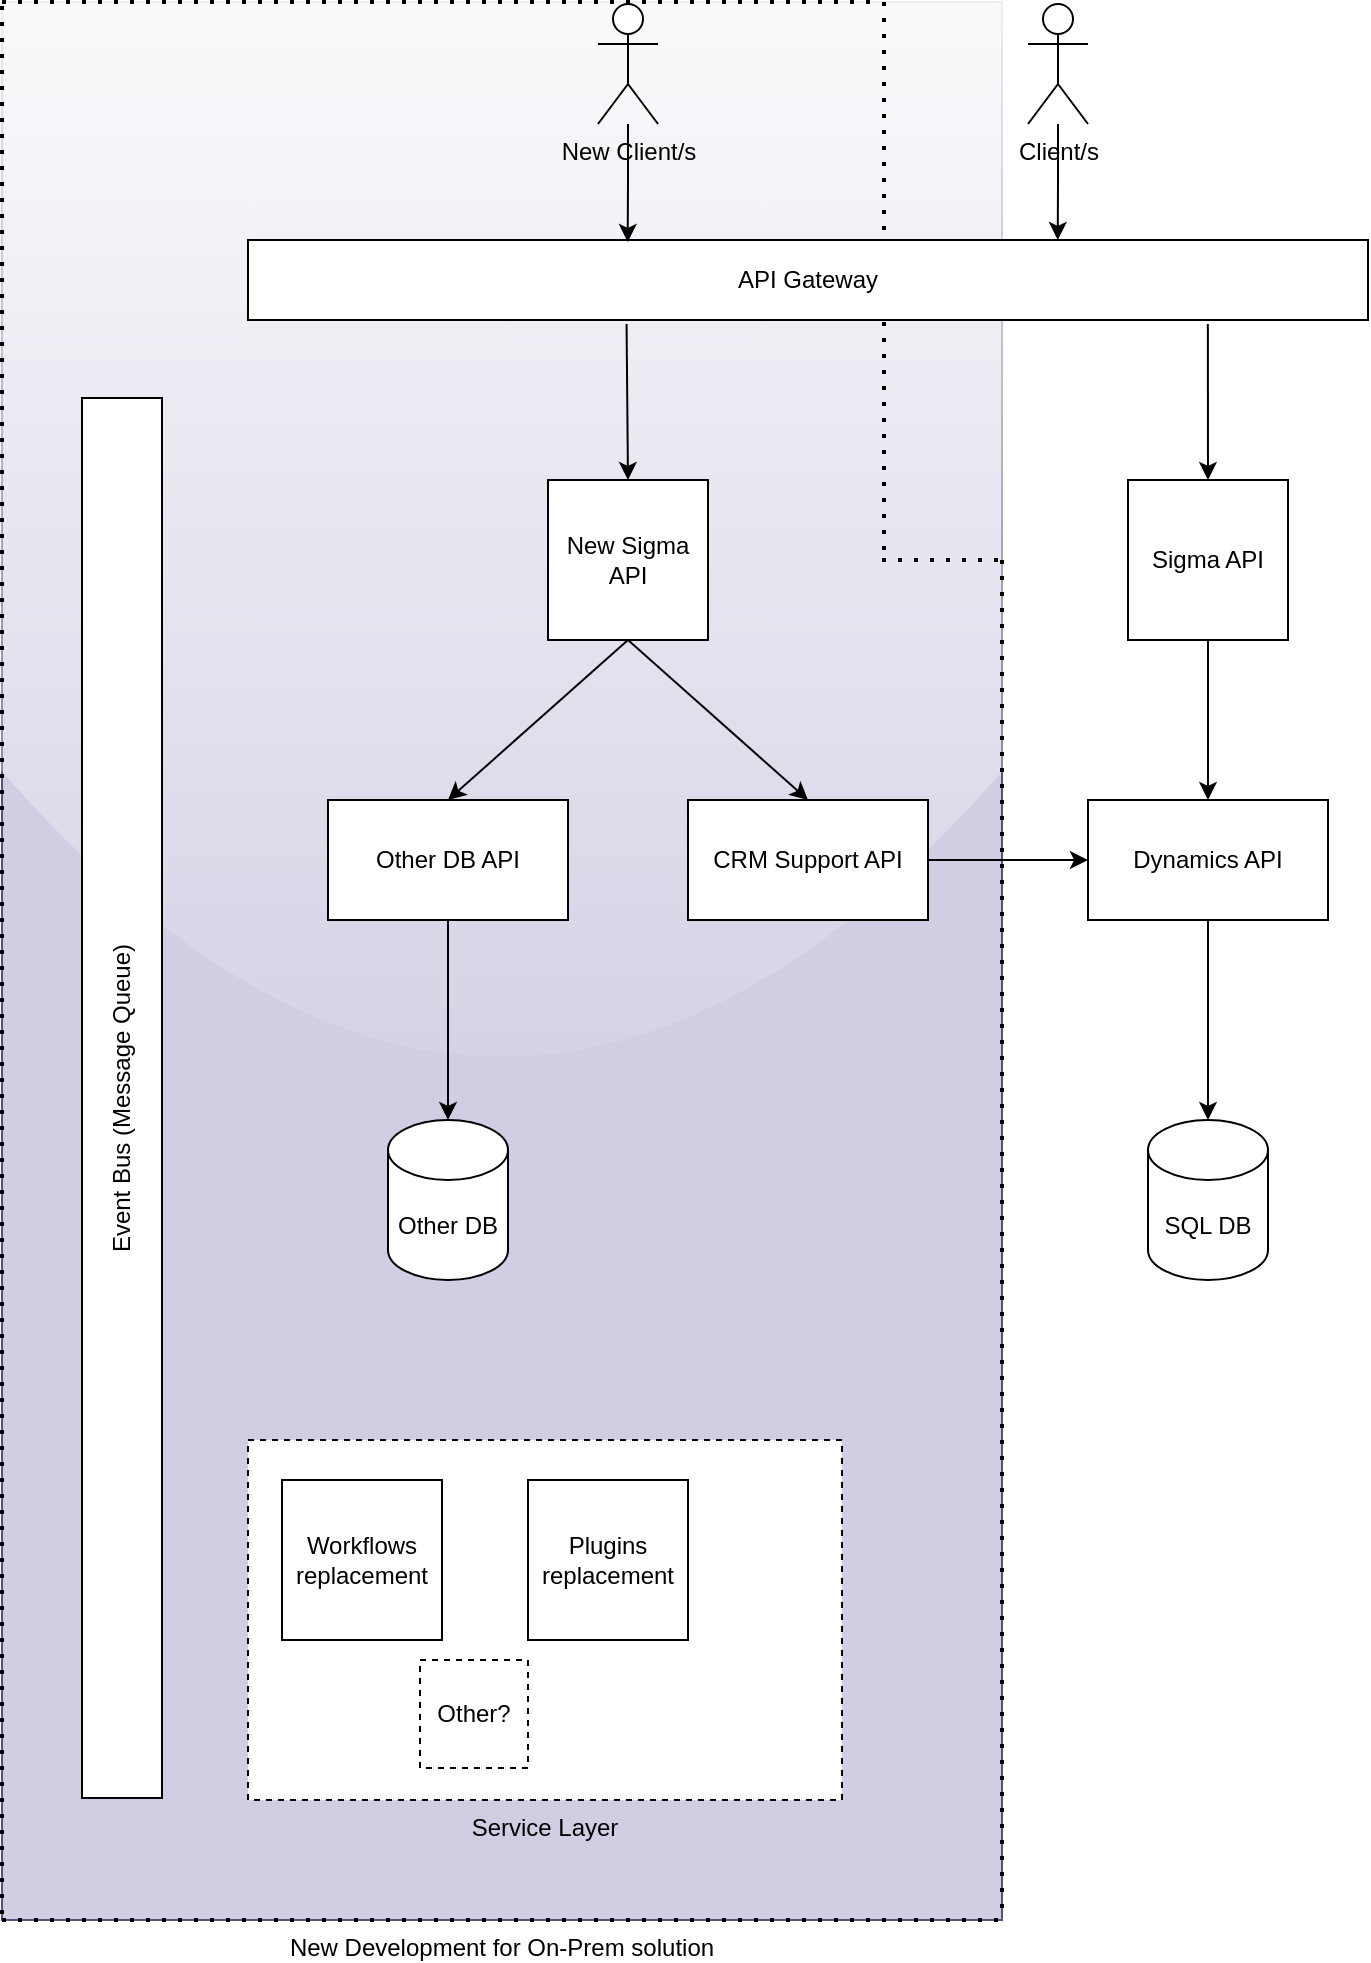 <mxfile version="13.8.5" type="github">
  <diagram id="oVKbUUzHfuv2PkexnG1Z" name="Page-1">
    <mxGraphModel dx="868" dy="479" grid="1" gridSize="10" guides="1" tooltips="1" connect="1" arrows="1" fold="1" page="1" pageScale="1" pageWidth="827" pageHeight="1169" math="0" shadow="0">
      <root>
        <mxCell id="0" />
        <mxCell id="1" parent="0" />
        <mxCell id="dzLgA4_LZPiebmjoL5Pz-7" value="New Development for On-Prem solution" style="group;labelBackgroundColor=none;glass=1;fillColor=#d0cee2;strokeColor=#56517e;labelPosition=center;verticalLabelPosition=bottom;align=center;verticalAlign=top;horizontal=1;" vertex="1" connectable="0" parent="1">
          <mxGeometry x="120" y="1" width="500" height="959" as="geometry" />
        </mxCell>
        <mxCell id="dzLgA4_LZPiebmjoL5Pz-1" value="" style="endArrow=none;dashed=1;html=1;dashPattern=1 3;strokeWidth=2;" edge="1" parent="dzLgA4_LZPiebmjoL5Pz-7">
          <mxGeometry width="50" height="50" relative="1" as="geometry">
            <mxPoint as="sourcePoint" />
            <mxPoint x="440" as="targetPoint" />
          </mxGeometry>
        </mxCell>
        <mxCell id="dzLgA4_LZPiebmjoL5Pz-2" value="" style="endArrow=none;dashed=1;html=1;dashPattern=1 3;strokeWidth=2;" edge="1" parent="dzLgA4_LZPiebmjoL5Pz-7">
          <mxGeometry width="50" height="50" relative="1" as="geometry">
            <mxPoint y="2" as="sourcePoint" />
            <mxPoint y="959" as="targetPoint" />
          </mxGeometry>
        </mxCell>
        <mxCell id="dzLgA4_LZPiebmjoL5Pz-3" value="" style="endArrow=none;dashed=1;html=1;dashPattern=1 3;strokeWidth=2;" edge="1" parent="dzLgA4_LZPiebmjoL5Pz-7">
          <mxGeometry width="50" height="50" relative="1" as="geometry">
            <mxPoint y="959" as="sourcePoint" />
            <mxPoint x="500" y="959" as="targetPoint" />
          </mxGeometry>
        </mxCell>
        <mxCell id="dzLgA4_LZPiebmjoL5Pz-4" value="" style="endArrow=none;dashed=1;html=1;dashPattern=1 3;strokeWidth=2;" edge="1" parent="dzLgA4_LZPiebmjoL5Pz-7">
          <mxGeometry width="50" height="50" relative="1" as="geometry">
            <mxPoint x="441" as="sourcePoint" />
            <mxPoint x="441" y="279" as="targetPoint" />
          </mxGeometry>
        </mxCell>
        <mxCell id="dzLgA4_LZPiebmjoL5Pz-5" value="" style="endArrow=none;dashed=1;html=1;dashPattern=1 3;strokeWidth=2;" edge="1" parent="dzLgA4_LZPiebmjoL5Pz-7">
          <mxGeometry width="50" height="50" relative="1" as="geometry">
            <mxPoint x="440" y="279" as="sourcePoint" />
            <mxPoint x="500" y="279" as="targetPoint" />
          </mxGeometry>
        </mxCell>
        <mxCell id="dzLgA4_LZPiebmjoL5Pz-6" value="" style="endArrow=none;dashed=1;html=1;dashPattern=1 3;strokeWidth=2;" edge="1" parent="dzLgA4_LZPiebmjoL5Pz-7">
          <mxGeometry width="50" height="50" relative="1" as="geometry">
            <mxPoint x="500" y="279" as="sourcePoint" />
            <mxPoint x="500" y="959" as="targetPoint" />
          </mxGeometry>
        </mxCell>
        <mxCell id="BIn2Zurslymod8IdCg0c-27" style="edgeStyle=orthogonalEdgeStyle;rounded=0;orthogonalLoop=1;jettySize=auto;html=1;entryX=0.723;entryY=0;entryDx=0;entryDy=0;entryPerimeter=0;" parent="1" source="BIn2Zurslymod8IdCg0c-3" target="BIn2Zurslymod8IdCg0c-4" edge="1">
          <mxGeometry relative="1" as="geometry" />
        </mxCell>
        <mxCell id="BIn2Zurslymod8IdCg0c-3" value="&lt;div&gt;Client/s&lt;/div&gt;&lt;div&gt;&lt;br&gt;&lt;/div&gt;" style="shape=umlActor;verticalLabelPosition=bottom;verticalAlign=top;html=1;outlineConnect=0;" parent="1" vertex="1">
          <mxGeometry x="633" y="2" width="30" height="60" as="geometry" />
        </mxCell>
        <mxCell id="BIn2Zurslymod8IdCg0c-4" value="API Gateway" style="rounded=0;whiteSpace=wrap;html=1;" parent="1" vertex="1">
          <mxGeometry x="243" y="120" width="560" height="40" as="geometry" />
        </mxCell>
        <mxCell id="BIn2Zurslymod8IdCg0c-5" value="Sigma API" style="whiteSpace=wrap;html=1;aspect=fixed;" parent="1" vertex="1">
          <mxGeometry x="683" y="240" width="80" height="80" as="geometry" />
        </mxCell>
        <mxCell id="BIn2Zurslymod8IdCg0c-6" value="New Sigma API" style="whiteSpace=wrap;html=1;aspect=fixed;" parent="1" vertex="1">
          <mxGeometry x="393" y="240" width="80" height="80" as="geometry" />
        </mxCell>
        <mxCell id="BIn2Zurslymod8IdCg0c-9" value="Dynamics API" style="rounded=0;whiteSpace=wrap;html=1;" parent="1" vertex="1">
          <mxGeometry x="663" y="400" width="120" height="60" as="geometry" />
        </mxCell>
        <mxCell id="BIn2Zurslymod8IdCg0c-10" value="CRM Support API" style="rounded=0;whiteSpace=wrap;html=1;" parent="1" vertex="1">
          <mxGeometry x="463" y="400" width="120" height="60" as="geometry" />
        </mxCell>
        <mxCell id="BIn2Zurslymod8IdCg0c-11" value="Other DB API" style="rounded=0;whiteSpace=wrap;html=1;" parent="1" vertex="1">
          <mxGeometry x="283" y="400" width="120" height="60" as="geometry" />
        </mxCell>
        <mxCell id="BIn2Zurslymod8IdCg0c-12" value="Other DB" style="shape=cylinder3;whiteSpace=wrap;html=1;boundedLbl=1;backgroundOutline=1;size=15;" parent="1" vertex="1">
          <mxGeometry x="313" y="560" width="60" height="80" as="geometry" />
        </mxCell>
        <mxCell id="BIn2Zurslymod8IdCg0c-13" value="SQL DB" style="shape=cylinder3;whiteSpace=wrap;html=1;boundedLbl=1;backgroundOutline=1;size=15;" parent="1" vertex="1">
          <mxGeometry x="693" y="560" width="60" height="80" as="geometry" />
        </mxCell>
        <mxCell id="BIn2Zurslymod8IdCg0c-16" value="" style="endArrow=classic;html=1;exitX=0.5;exitY=1;exitDx=0;exitDy=0;entryX=0.5;entryY=0;entryDx=0;entryDy=0;" parent="1" source="BIn2Zurslymod8IdCg0c-6" target="BIn2Zurslymod8IdCg0c-11" edge="1">
          <mxGeometry width="50" height="50" relative="1" as="geometry">
            <mxPoint x="193" y="340" as="sourcePoint" />
            <mxPoint x="243" y="290" as="targetPoint" />
          </mxGeometry>
        </mxCell>
        <mxCell id="BIn2Zurslymod8IdCg0c-17" value="" style="endArrow=classic;html=1;exitX=0.5;exitY=1;exitDx=0;exitDy=0;entryX=0.5;entryY=0;entryDx=0;entryDy=0;" parent="1" source="BIn2Zurslymod8IdCg0c-6" target="BIn2Zurslymod8IdCg0c-10" edge="1">
          <mxGeometry width="50" height="50" relative="1" as="geometry">
            <mxPoint x="263" y="300" as="sourcePoint" />
            <mxPoint x="313" y="250" as="targetPoint" />
          </mxGeometry>
        </mxCell>
        <mxCell id="BIn2Zurslymod8IdCg0c-18" value="" style="endArrow=classic;html=1;exitX=0.338;exitY=1.05;exitDx=0;exitDy=0;entryX=0.5;entryY=0;entryDx=0;entryDy=0;exitPerimeter=0;" parent="1" source="BIn2Zurslymod8IdCg0c-4" target="BIn2Zurslymod8IdCg0c-6" edge="1">
          <mxGeometry width="50" height="50" relative="1" as="geometry">
            <mxPoint x="223" y="250" as="sourcePoint" />
            <mxPoint x="273" y="200" as="targetPoint" />
          </mxGeometry>
        </mxCell>
        <mxCell id="BIn2Zurslymod8IdCg0c-19" value="" style="endArrow=classic;html=1;entryX=0.5;entryY=0;entryDx=0;entryDy=0;exitX=0.857;exitY=1.05;exitDx=0;exitDy=0;exitPerimeter=0;" parent="1" source="BIn2Zurslymod8IdCg0c-4" target="BIn2Zurslymod8IdCg0c-5" edge="1">
          <mxGeometry width="50" height="50" relative="1" as="geometry">
            <mxPoint x="583" y="250" as="sourcePoint" />
            <mxPoint x="633" y="200" as="targetPoint" />
          </mxGeometry>
        </mxCell>
        <mxCell id="BIn2Zurslymod8IdCg0c-20" value="" style="endArrow=classic;html=1;exitX=0.5;exitY=1;exitDx=0;exitDy=0;entryX=0.5;entryY=0;entryDx=0;entryDy=0;" parent="1" source="BIn2Zurslymod8IdCg0c-5" target="BIn2Zurslymod8IdCg0c-9" edge="1">
          <mxGeometry width="50" height="50" relative="1" as="geometry">
            <mxPoint x="293" y="280" as="sourcePoint" />
            <mxPoint x="343" y="230" as="targetPoint" />
          </mxGeometry>
        </mxCell>
        <mxCell id="BIn2Zurslymod8IdCg0c-21" value="" style="endArrow=classic;html=1;exitX=0.5;exitY=1;exitDx=0;exitDy=0;entryX=0.5;entryY=0;entryDx=0;entryDy=0;entryPerimeter=0;" parent="1" source="BIn2Zurslymod8IdCg0c-9" target="BIn2Zurslymod8IdCg0c-13" edge="1">
          <mxGeometry width="50" height="50" relative="1" as="geometry">
            <mxPoint x="523" y="590" as="sourcePoint" />
            <mxPoint x="573" y="540" as="targetPoint" />
          </mxGeometry>
        </mxCell>
        <mxCell id="BIn2Zurslymod8IdCg0c-22" value="" style="endArrow=classic;html=1;exitX=0.5;exitY=1;exitDx=0;exitDy=0;entryX=0.5;entryY=0;entryDx=0;entryDy=0;entryPerimeter=0;" parent="1" source="BIn2Zurslymod8IdCg0c-11" target="BIn2Zurslymod8IdCg0c-12" edge="1">
          <mxGeometry width="50" height="50" relative="1" as="geometry">
            <mxPoint x="333" y="530" as="sourcePoint" />
            <mxPoint x="383" y="480" as="targetPoint" />
          </mxGeometry>
        </mxCell>
        <mxCell id="BIn2Zurslymod8IdCg0c-24" value="" style="endArrow=classic;html=1;exitX=1;exitY=0.5;exitDx=0;exitDy=0;entryX=0;entryY=0.5;entryDx=0;entryDy=0;" parent="1" source="BIn2Zurslymod8IdCg0c-10" target="BIn2Zurslymod8IdCg0c-9" edge="1">
          <mxGeometry width="50" height="50" relative="1" as="geometry">
            <mxPoint x="593" y="550" as="sourcePoint" />
            <mxPoint x="643" y="500" as="targetPoint" />
          </mxGeometry>
        </mxCell>
        <mxCell id="BIn2Zurslymod8IdCg0c-28" value="Service Layer" style="rounded=0;whiteSpace=wrap;html=1;dashed=1;labelPosition=center;verticalLabelPosition=bottom;align=center;verticalAlign=top;" parent="1" vertex="1">
          <mxGeometry x="243" y="720" width="297" height="180" as="geometry" />
        </mxCell>
        <mxCell id="BIn2Zurslymod8IdCg0c-30" value="Workflows replacement" style="whiteSpace=wrap;html=1;aspect=fixed;" parent="1" vertex="1">
          <mxGeometry x="260" y="740" width="80" height="80" as="geometry" />
        </mxCell>
        <mxCell id="BIn2Zurslymod8IdCg0c-31" value="Workflows replacement" style="whiteSpace=wrap;html=1;aspect=fixed;" parent="1" vertex="1">
          <mxGeometry x="260" y="740" width="80" height="80" as="geometry" />
        </mxCell>
        <mxCell id="BIn2Zurslymod8IdCg0c-32" value="Plugins replacement" style="whiteSpace=wrap;html=1;aspect=fixed;" parent="1" vertex="1">
          <mxGeometry x="383" y="740" width="80" height="80" as="geometry" />
        </mxCell>
        <mxCell id="BIn2Zurslymod8IdCg0c-33" value="Other?" style="whiteSpace=wrap;html=1;aspect=fixed;dashed=1;" parent="1" vertex="1">
          <mxGeometry x="329" y="830" width="54" height="54" as="geometry" />
        </mxCell>
        <mxCell id="BIn2Zurslymod8IdCg0c-36" style="edgeStyle=orthogonalEdgeStyle;rounded=0;orthogonalLoop=1;jettySize=auto;html=1;entryX=0.339;entryY=0.025;entryDx=0;entryDy=0;entryPerimeter=0;" parent="1" source="BIn2Zurslymod8IdCg0c-34" target="BIn2Zurslymod8IdCg0c-4" edge="1">
          <mxGeometry relative="1" as="geometry" />
        </mxCell>
        <mxCell id="BIn2Zurslymod8IdCg0c-34" value="New Client/s" style="shape=umlActor;verticalLabelPosition=bottom;verticalAlign=top;html=1;outlineConnect=0;" parent="1" vertex="1">
          <mxGeometry x="418" y="2" width="30" height="60" as="geometry" />
        </mxCell>
        <mxCell id="BIn2Zurslymod8IdCg0c-37" value="Event Bus (Message Queue)" style="rounded=0;whiteSpace=wrap;html=1;horizontal=0;fontStyle=0;spacing=2;" parent="1" vertex="1">
          <mxGeometry x="160" y="199" width="40" height="700" as="geometry" />
        </mxCell>
      </root>
    </mxGraphModel>
  </diagram>
</mxfile>
